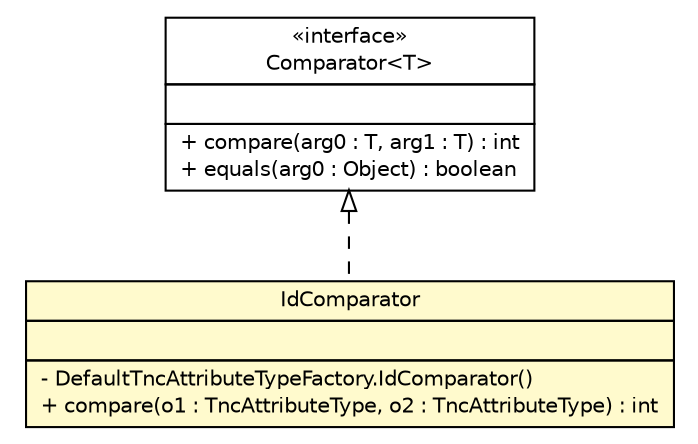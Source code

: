 #!/usr/local/bin/dot
#
# Class diagram 
# Generated by UMLGraph version R5_6 (http://www.umlgraph.org/)
#

digraph G {
	edge [fontname="Helvetica",fontsize=10,labelfontname="Helvetica",labelfontsize=10];
	node [fontname="Helvetica",fontsize=10,shape=plaintext];
	nodesep=0.25;
	ranksep=0.5;
	// de.hsbremen.tc.tnc.attribute.DefaultTncAttributeTypeFactory.IdComparator
	c407 [label=<<table title="de.hsbremen.tc.tnc.attribute.DefaultTncAttributeTypeFactory.IdComparator" border="0" cellborder="1" cellspacing="0" cellpadding="2" port="p" bgcolor="lemonChiffon" href="./DefaultTncAttributeTypeFactory.IdComparator.html">
		<tr><td><table border="0" cellspacing="0" cellpadding="1">
<tr><td align="center" balign="center"> IdComparator </td></tr>
		</table></td></tr>
		<tr><td><table border="0" cellspacing="0" cellpadding="1">
<tr><td align="left" balign="left">  </td></tr>
		</table></td></tr>
		<tr><td><table border="0" cellspacing="0" cellpadding="1">
<tr><td align="left" balign="left"> - DefaultTncAttributeTypeFactory.IdComparator() </td></tr>
<tr><td align="left" balign="left"> + compare(o1 : TncAttributeType, o2 : TncAttributeType) : int </td></tr>
		</table></td></tr>
		</table>>, URL="./DefaultTncAttributeTypeFactory.IdComparator.html", fontname="Helvetica", fontcolor="black", fontsize=10.0];
	//de.hsbremen.tc.tnc.attribute.DefaultTncAttributeTypeFactory.IdComparator implements java.util.Comparator<T>
	c408:p -> c407:p [dir=back,arrowtail=empty,style=dashed];
	// java.util.Comparator<T>
	c408 [label=<<table title="java.util.Comparator" border="0" cellborder="1" cellspacing="0" cellpadding="2" port="p" href="http://java.sun.com/j2se/1.4.2/docs/api/java/util/Comparator.html">
		<tr><td><table border="0" cellspacing="0" cellpadding="1">
<tr><td align="center" balign="center"> &#171;interface&#187; </td></tr>
<tr><td align="center" balign="center"> Comparator&lt;T&gt; </td></tr>
		</table></td></tr>
		<tr><td><table border="0" cellspacing="0" cellpadding="1">
<tr><td align="left" balign="left">  </td></tr>
		</table></td></tr>
		<tr><td><table border="0" cellspacing="0" cellpadding="1">
<tr><td align="left" balign="left"> + compare(arg0 : T, arg1 : T) : int </td></tr>
<tr><td align="left" balign="left"> + equals(arg0 : Object) : boolean </td></tr>
		</table></td></tr>
		</table>>, URL="http://java.sun.com/j2se/1.4.2/docs/api/java/util/Comparator.html", fontname="Helvetica", fontcolor="black", fontsize=10.0];
}

